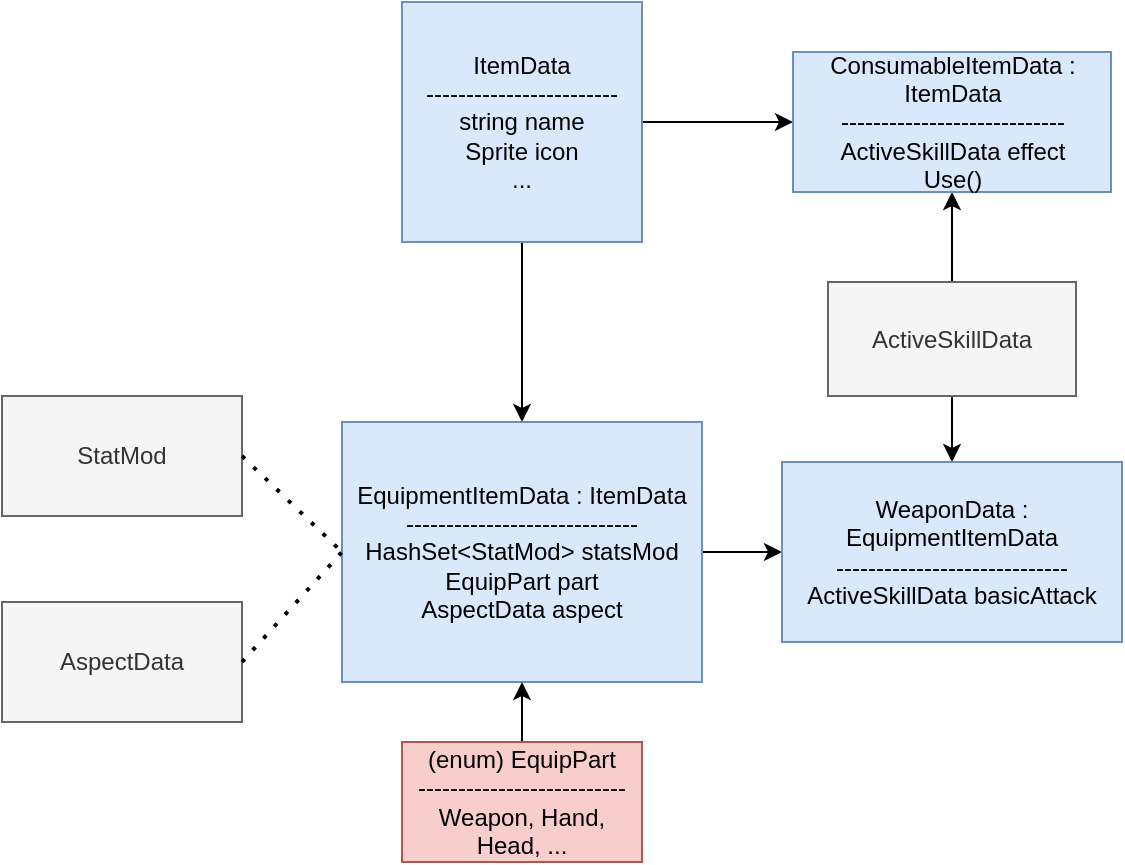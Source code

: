 <mxfile version="26.0.4" pages="7">
  <diagram name="Inventory.Items" id="zJ56cZsjlUKfXEC5Kj2j">
    <mxGraphModel dx="1426" dy="747" grid="1" gridSize="10" guides="1" tooltips="1" connect="1" arrows="1" fold="1" page="1" pageScale="1" pageWidth="827" pageHeight="1169" math="0" shadow="0">
      <root>
        <mxCell id="0" />
        <mxCell id="1" parent="0" />
        <mxCell id="q5YqK84tuoeqvmgV2co4-4" style="edgeStyle=orthogonalEdgeStyle;rounded=0;orthogonalLoop=1;jettySize=auto;html=1;entryX=0.5;entryY=0;entryDx=0;entryDy=0;" edge="1" parent="1" source="B-cx07S0kDvq5DFkw6KN-1" target="kQtvoWM7zfefFjXOnArL-1">
          <mxGeometry relative="1" as="geometry" />
        </mxCell>
        <mxCell id="q5YqK84tuoeqvmgV2co4-8" style="edgeStyle=orthogonalEdgeStyle;rounded=0;orthogonalLoop=1;jettySize=auto;html=1;entryX=0;entryY=0.5;entryDx=0;entryDy=0;" edge="1" parent="1" source="B-cx07S0kDvq5DFkw6KN-1" target="q5YqK84tuoeqvmgV2co4-5">
          <mxGeometry relative="1" as="geometry" />
        </mxCell>
        <mxCell id="B-cx07S0kDvq5DFkw6KN-1" value="ItemData&lt;div&gt;------------------------&lt;/div&gt;&lt;div&gt;string name&lt;/div&gt;&lt;div&gt;Sprite icon&lt;/div&gt;&lt;div&gt;...&lt;/div&gt;" style="whiteSpace=wrap;html=1;aspect=fixed;fillColor=#dae8fc;strokeColor=#6c8ebf;" parent="1" vertex="1">
          <mxGeometry x="360" y="150" width="120" height="120" as="geometry" />
        </mxCell>
        <mxCell id="q5YqK84tuoeqvmgV2co4-6" style="edgeStyle=orthogonalEdgeStyle;rounded=0;orthogonalLoop=1;jettySize=auto;html=1;entryX=0.5;entryY=1;entryDx=0;entryDy=0;" edge="1" parent="1" source="B-cx07S0kDvq5DFkw6KN-7" target="q5YqK84tuoeqvmgV2co4-5">
          <mxGeometry relative="1" as="geometry" />
        </mxCell>
        <mxCell id="q5YqK84tuoeqvmgV2co4-7" style="edgeStyle=orthogonalEdgeStyle;rounded=0;orthogonalLoop=1;jettySize=auto;html=1;entryX=0.5;entryY=0;entryDx=0;entryDy=0;" edge="1" parent="1" source="B-cx07S0kDvq5DFkw6KN-7" target="kQtvoWM7zfefFjXOnArL-2">
          <mxGeometry relative="1" as="geometry" />
        </mxCell>
        <mxCell id="B-cx07S0kDvq5DFkw6KN-7" value="ActiveSkillData" style="rounded=0;whiteSpace=wrap;html=1;fillColor=#f5f5f5;strokeColor=#666666;fontColor=#333333;" parent="1" vertex="1">
          <mxGeometry x="573" y="290" width="124" height="57" as="geometry" />
        </mxCell>
        <mxCell id="yd0dgCso6gJ8eS-wFUj3-34" style="edgeStyle=orthogonalEdgeStyle;rounded=0;orthogonalLoop=1;jettySize=auto;html=1;exitX=0.5;exitY=1;exitDx=0;exitDy=0;" parent="1" source="B-cx07S0kDvq5DFkw6KN-1" target="B-cx07S0kDvq5DFkw6KN-1" edge="1">
          <mxGeometry relative="1" as="geometry" />
        </mxCell>
        <mxCell id="q5YqK84tuoeqvmgV2co4-3" style="edgeStyle=orthogonalEdgeStyle;rounded=0;orthogonalLoop=1;jettySize=auto;html=1;entryX=0;entryY=0.5;entryDx=0;entryDy=0;" edge="1" parent="1" source="kQtvoWM7zfefFjXOnArL-1" target="kQtvoWM7zfefFjXOnArL-2">
          <mxGeometry relative="1" as="geometry" />
        </mxCell>
        <mxCell id="kQtvoWM7zfefFjXOnArL-1" value="EquipmentItemData : ItemData&lt;div&gt;-----------------------------&lt;/div&gt;&lt;div&gt;HashSet&amp;lt;StatMod&amp;gt; statsMod&lt;/div&gt;&lt;div&gt;EquipPart part&lt;/div&gt;&lt;div&gt;AspectData aspect&lt;/div&gt;" style="rounded=0;whiteSpace=wrap;html=1;fillColor=#dae8fc;strokeColor=#6c8ebf;" vertex="1" parent="1">
          <mxGeometry x="330" y="360" width="180" height="130" as="geometry" />
        </mxCell>
        <mxCell id="kQtvoWM7zfefFjXOnArL-2" value="WeaponData : EquipmentItemData&lt;div&gt;-----------------------------&lt;/div&gt;&lt;div&gt;ActiveSkillData basicAttack&lt;/div&gt;" style="rounded=0;whiteSpace=wrap;html=1;fillColor=#dae8fc;strokeColor=#6c8ebf;" vertex="1" parent="1">
          <mxGeometry x="550" y="380" width="170" height="90" as="geometry" />
        </mxCell>
        <mxCell id="q5YqK84tuoeqvmgV2co4-2" style="edgeStyle=orthogonalEdgeStyle;rounded=0;orthogonalLoop=1;jettySize=auto;html=1;entryX=0.5;entryY=1;entryDx=0;entryDy=0;" edge="1" parent="1" source="q5YqK84tuoeqvmgV2co4-1" target="kQtvoWM7zfefFjXOnArL-1">
          <mxGeometry relative="1" as="geometry" />
        </mxCell>
        <mxCell id="q5YqK84tuoeqvmgV2co4-1" value="(enum) EquipPart&lt;div&gt;--------------------------&lt;/div&gt;&lt;div&gt;Weapon, Hand, Head, ...&lt;/div&gt;" style="rounded=0;whiteSpace=wrap;html=1;fillColor=#f8cecc;strokeColor=#b85450;" vertex="1" parent="1">
          <mxGeometry x="360" y="520" width="120" height="60" as="geometry" />
        </mxCell>
        <mxCell id="q5YqK84tuoeqvmgV2co4-5" value="ConsumableItemData : ItemData&lt;div&gt;----------------------------&lt;/div&gt;&lt;div&gt;ActiveSkillData effect&lt;/div&gt;&lt;div&gt;Use()&lt;/div&gt;" style="rounded=0;whiteSpace=wrap;html=1;fillColor=#dae8fc;strokeColor=#6c8ebf;" vertex="1" parent="1">
          <mxGeometry x="555.5" y="175" width="159" height="70" as="geometry" />
        </mxCell>
        <mxCell id="gaqAfbRVIiFNulyaw0dq-1" value="AspectData" style="rounded=0;whiteSpace=wrap;html=1;fillColor=#f5f5f5;fontColor=#333333;strokeColor=#666666;" vertex="1" parent="1">
          <mxGeometry x="160" y="450" width="120" height="60" as="geometry" />
        </mxCell>
        <mxCell id="gaqAfbRVIiFNulyaw0dq-2" value="" style="endArrow=none;dashed=1;html=1;dashPattern=1 3;strokeWidth=2;rounded=0;exitX=1;exitY=0.5;exitDx=0;exitDy=0;entryX=0;entryY=0.5;entryDx=0;entryDy=0;" edge="1" parent="1" source="gaqAfbRVIiFNulyaw0dq-1" target="kQtvoWM7zfefFjXOnArL-1">
          <mxGeometry width="50" height="50" relative="1" as="geometry">
            <mxPoint x="390" y="410" as="sourcePoint" />
            <mxPoint x="440" y="360" as="targetPoint" />
          </mxGeometry>
        </mxCell>
        <mxCell id="ee60b4--FxmP-fiO7vXB-1" value="StatMod" style="rounded=0;whiteSpace=wrap;html=1;fillColor=#f5f5f5;fontColor=#333333;strokeColor=#666666;" vertex="1" parent="1">
          <mxGeometry x="160" y="347" width="120" height="60" as="geometry" />
        </mxCell>
        <mxCell id="ee60b4--FxmP-fiO7vXB-2" value="" style="endArrow=none;dashed=1;html=1;dashPattern=1 3;strokeWidth=2;rounded=0;exitX=1;exitY=0.5;exitDx=0;exitDy=0;entryX=0;entryY=0.5;entryDx=0;entryDy=0;" edge="1" parent="1" source="ee60b4--FxmP-fiO7vXB-1" target="kQtvoWM7zfefFjXOnArL-1">
          <mxGeometry width="50" height="50" relative="1" as="geometry">
            <mxPoint x="390" y="410" as="sourcePoint" />
            <mxPoint x="440" y="360" as="targetPoint" />
          </mxGeometry>
        </mxCell>
      </root>
    </mxGraphModel>
  </diagram>
  <diagram id="TNk_10YnVx5hNWSurFg9" name="Skills">
    <mxGraphModel dx="1426" dy="747" grid="1" gridSize="10" guides="1" tooltips="1" connect="1" arrows="1" fold="1" page="1" pageScale="1" pageWidth="827" pageHeight="1169" math="0" shadow="0">
      <root>
        <mxCell id="0" />
        <mxCell id="1" parent="0" />
        <mxCell id="Wf8DVwAlP3yFji26G4Bx-1" style="edgeStyle=orthogonalEdgeStyle;rounded=0;orthogonalLoop=1;jettySize=auto;html=1;entryX=0.5;entryY=0;entryDx=0;entryDy=0;" parent="1" source="Wf8DVwAlP3yFji26G4Bx-2" target="Wf8DVwAlP3yFji26G4Bx-3" edge="1">
          <mxGeometry relative="1" as="geometry" />
        </mxCell>
        <mxCell id="Wf8DVwAlP3yFji26G4Bx-2" value="Effect" style="rounded=0;whiteSpace=wrap;html=1;fillColor=#f5f5f5;strokeColor=#666666;fontColor=#333333;" parent="1" vertex="1">
          <mxGeometry x="372.5" y="210" width="190" height="100" as="geometry" />
        </mxCell>
        <mxCell id="yx6KW6I-NMD2hmU6Xooc-2" style="edgeStyle=orthogonalEdgeStyle;rounded=0;orthogonalLoop=1;jettySize=auto;html=1;entryX=0.5;entryY=0;entryDx=0;entryDy=0;" edge="1" parent="1" source="Wf8DVwAlP3yFji26G4Bx-3" target="yx6KW6I-NMD2hmU6Xooc-1">
          <mxGeometry relative="1" as="geometry" />
        </mxCell>
        <mxCell id="Wf8DVwAlP3yFji26G4Bx-3" value="ActiveSkillData : SkillData&lt;div&gt;-----------------------&lt;/div&gt;&lt;div&gt;...&lt;/div&gt;&lt;div&gt;ResourceCost[] cost&lt;/div&gt;&lt;div&gt;Effect effect&lt;/div&gt;&lt;div&gt;Target target&lt;/div&gt;" style="rounded=0;whiteSpace=wrap;html=1;fillColor=#dae8fc;strokeColor=#6c8ebf;flipV=1;flipH=1;" parent="1" vertex="1">
          <mxGeometry x="390" y="380" width="155" height="90" as="geometry" />
        </mxCell>
        <mxCell id="Wf8DVwAlP3yFji26G4Bx-4" style="edgeStyle=orthogonalEdgeStyle;rounded=0;orthogonalLoop=1;jettySize=auto;html=1;entryX=0;entryY=0.5;entryDx=0;entryDy=0;" parent="1" source="Wf8DVwAlP3yFji26G4Bx-5" target="Wf8DVwAlP3yFji26G4Bx-3" edge="1">
          <mxGeometry relative="1" as="geometry" />
        </mxCell>
        <mxCell id="Wf8DVwAlP3yFji26G4Bx-5" value="ResourceCost&lt;div&gt;-----------------------&lt;/div&gt;&lt;div&gt;StatKeys resource&lt;/div&gt;&lt;div&gt;float cost&lt;/div&gt;" style="rounded=0;whiteSpace=wrap;html=1;fillColor=#dae8fc;strokeColor=#6c8ebf;flipV=1;flipH=1;" parent="1" vertex="1">
          <mxGeometry x="210" y="380" width="150" height="90" as="geometry" />
        </mxCell>
        <mxCell id="Wf8DVwAlP3yFji26G4Bx-6" style="edgeStyle=orthogonalEdgeStyle;rounded=0;orthogonalLoop=1;jettySize=auto;html=1;entryX=0;entryY=0.5;entryDx=0;entryDy=0;" parent="1" source="Wf8DVwAlP3yFji26G4Bx-7" target="Wf8DVwAlP3yFji26G4Bx-5" edge="1">
          <mxGeometry relative="1" as="geometry" />
        </mxCell>
        <mxCell id="Wf8DVwAlP3yFji26G4Bx-7" value="(enum) StatKeys&lt;div&gt;------------------------&lt;/div&gt;&lt;div&gt;HP, MP, STA, Moral, ...&lt;/div&gt;" style="rounded=0;whiteSpace=wrap;html=1;fillColor=#f8cecc;strokeColor=#b85450;flipV=1;flipH=1;" parent="1" vertex="1">
          <mxGeometry x="60" y="395" width="120" height="60" as="geometry" />
        </mxCell>
        <mxCell id="Wf8DVwAlP3yFji26G4Bx-8" style="edgeStyle=orthogonalEdgeStyle;rounded=0;orthogonalLoop=1;jettySize=auto;html=1;entryX=1;entryY=0.5;entryDx=0;entryDy=0;" parent="1" source="Wf8DVwAlP3yFji26G4Bx-9" target="Wf8DVwAlP3yFji26G4Bx-3" edge="1">
          <mxGeometry relative="1" as="geometry" />
        </mxCell>
        <mxCell id="Wf8DVwAlP3yFji26G4Bx-9" value="(enum) Target&lt;div&gt;-----------------------&lt;/div&gt;&lt;div&gt;User, Ally, Enemy, Allies, Enemies&lt;/div&gt;" style="rounded=0;whiteSpace=wrap;html=1;fillColor=#f8cecc;strokeColor=#b85450;flipV=1;flipH=1;" parent="1" vertex="1">
          <mxGeometry x="570" y="390" width="125" height="70" as="geometry" />
        </mxCell>
        <mxCell id="yx6KW6I-NMD2hmU6Xooc-1" value="Skill&lt;div&gt;-----------&lt;/div&gt;&lt;div&gt;SkillData data&lt;/div&gt;&lt;div&gt;int level&lt;/div&gt;&lt;div&gt;float skillPoints&lt;/div&gt;" style="rounded=0;whiteSpace=wrap;html=1;fillColor=#dae8fc;strokeColor=#6c8ebf;flipV=1;flipH=1;" vertex="1" parent="1">
          <mxGeometry x="382.5" y="500" width="170" height="80" as="geometry" />
        </mxCell>
      </root>
    </mxGraphModel>
  </diagram>
  <diagram id="sbXAOsWWgoKpKwuG4oxe" name="Ailments">
    <mxGraphModel dx="1426" dy="747" grid="1" gridSize="10" guides="1" tooltips="1" connect="1" arrows="1" fold="1" page="1" pageScale="1" pageWidth="827" pageHeight="1169" math="0" shadow="0">
      <root>
        <mxCell id="0" />
        <mxCell id="1" parent="0" />
        <mxCell id="8odzQ_PygJ5vs22h7d5n-1" style="edgeStyle=orthogonalEdgeStyle;rounded=0;orthogonalLoop=1;jettySize=auto;html=1;entryX=1;entryY=0.5;entryDx=0;entryDy=0;" parent="1" source="8odzQ_PygJ5vs22h7d5n-3" target="8odzQ_PygJ5vs22h7d5n-7" edge="1">
          <mxGeometry relative="1" as="geometry" />
        </mxCell>
        <mxCell id="8odzQ_PygJ5vs22h7d5n-2" style="edgeStyle=orthogonalEdgeStyle;rounded=0;orthogonalLoop=1;jettySize=auto;html=1;exitX=1;exitY=0.5;exitDx=0;exitDy=0;entryX=0;entryY=0.5;entryDx=0;entryDy=0;" parent="1" source="8odzQ_PygJ5vs22h7d5n-3" target="8odzQ_PygJ5vs22h7d5n-8" edge="1">
          <mxGeometry relative="1" as="geometry" />
        </mxCell>
        <mxCell id="8odzQ_PygJ5vs22h7d5n-3" value="AilmentData&lt;div&gt;------------------&lt;/div&gt;&lt;div&gt;Interval duration&lt;/div&gt;&lt;div&gt;Interval applyInterval&lt;/div&gt;&lt;div&gt;AilmentData[] secondaryAilments&lt;/div&gt;&lt;div&gt;Apply()&lt;/div&gt;" style="rounded=0;whiteSpace=wrap;html=1;fillColor=#fff2cc;strokeColor=#d6b656;" parent="1" vertex="1">
          <mxGeometry x="351.5" y="470" width="198.5" height="140" as="geometry" />
        </mxCell>
        <mxCell id="8odzQ_PygJ5vs22h7d5n-4" style="edgeStyle=orthogonalEdgeStyle;rounded=0;orthogonalLoop=1;jettySize=auto;html=1;entryX=0.5;entryY=0;entryDx=0;entryDy=0;" parent="1" source="8odzQ_PygJ5vs22h7d5n-5" target="8odzQ_PygJ5vs22h7d5n-6" edge="1">
          <mxGeometry relative="1" as="geometry" />
        </mxCell>
        <mxCell id="8odzQ_PygJ5vs22h7d5n-5" value="(enum) IntervalType&lt;div&gt;---------------------------&lt;/div&gt;&lt;div&gt;OnAdded, OnTick, OnHit, OnBeHitted, ...&lt;/div&gt;" style="rounded=0;whiteSpace=wrap;html=1;fillColor=#f8cecc;strokeColor=#b85450;" parent="1" vertex="1">
          <mxGeometry x="370.75" y="250" width="160" height="110" as="geometry" />
        </mxCell>
        <mxCell id="4LGl0bNggozkCDFANTX0-10" style="edgeStyle=orthogonalEdgeStyle;rounded=0;orthogonalLoop=1;jettySize=auto;html=1;exitX=0.5;exitY=1;exitDx=0;exitDy=0;entryX=0.5;entryY=0;entryDx=0;entryDy=0;" parent="1" source="8odzQ_PygJ5vs22h7d5n-6" target="8odzQ_PygJ5vs22h7d5n-3" edge="1">
          <mxGeometry relative="1" as="geometry" />
        </mxCell>
        <mxCell id="8odzQ_PygJ5vs22h7d5n-6" value="Interval&lt;div&gt;------------------------&lt;/div&gt;&lt;div&gt;IntervalType type&lt;/div&gt;&lt;div&gt;int stackNumber&lt;/div&gt;" style="rounded=0;whiteSpace=wrap;html=1;fillColor=#dae8fc;strokeColor=#6c8ebf;" parent="1" vertex="1">
          <mxGeometry x="390.75" y="380" width="120" height="70" as="geometry" />
        </mxCell>
        <mxCell id="8odzQ_PygJ5vs22h7d5n-7" value="DamageAilmentData : AilmentData&lt;div&gt;---------------------------------&lt;/div&gt;&lt;div&gt;DamageComposition damage&lt;/div&gt;" style="rounded=0;whiteSpace=wrap;html=1;fillColor=#dae8fc;strokeColor=#6c8ebf;" parent="1" vertex="1">
          <mxGeometry x="120" y="470" width="180" height="140" as="geometry" />
        </mxCell>
        <mxCell id="8odzQ_PygJ5vs22h7d5n-8" value="AilmentModData : AilmentData&lt;div&gt;----------------------------&lt;/div&gt;&lt;div&gt;StatKey stat&lt;/div&gt;&lt;div&gt;int fixedMod&lt;/div&gt;&lt;div&gt;float percentMod&lt;/div&gt;" style="rounded=0;whiteSpace=wrap;html=1;fillColor=#dae8fc;strokeColor=#6c8ebf;" parent="1" vertex="1">
          <mxGeometry x="600" y="475" width="186" height="130" as="geometry" />
        </mxCell>
        <mxCell id="4LGl0bNggozkCDFANTX0-2" value="DamageComposition&lt;div&gt;-----------------------------&lt;/div&gt;&lt;div&gt;Damage[] damages&lt;/div&gt;" style="rounded=0;whiteSpace=wrap;html=1;fillColor=#f5f5f5;strokeColor=#666666;fontColor=#333333;" parent="1" vertex="1">
          <mxGeometry x="50" y="290" width="170" height="90" as="geometry" />
        </mxCell>
        <mxCell id="4LGl0bNggozkCDFANTX0-8" value="" style="endArrow=none;dashed=1;html=1;dashPattern=1 3;strokeWidth=2;rounded=0;entryX=0.5;entryY=0;entryDx=0;entryDy=0;exitX=0.5;exitY=1;exitDx=0;exitDy=0;" parent="1" source="4LGl0bNggozkCDFANTX0-2" target="8odzQ_PygJ5vs22h7d5n-7" edge="1">
          <mxGeometry width="50" height="50" relative="1" as="geometry">
            <mxPoint x="150" y="440" as="sourcePoint" />
            <mxPoint x="200" y="390" as="targetPoint" />
          </mxGeometry>
        </mxCell>
      </root>
    </mxGraphModel>
  </diagram>
  <diagram id="ROD-o9Huc6OZ8EB4DyAJ" name="Damage">
    <mxGraphModel dx="1426" dy="747" grid="1" gridSize="10" guides="1" tooltips="1" connect="1" arrows="1" fold="1" page="1" pageScale="1" pageWidth="827" pageHeight="1169" math="0" shadow="0">
      <root>
        <mxCell id="0" />
        <mxCell id="1" parent="0" />
        <mxCell id="KxxV36mmDW4QpxsYZrvP-1" style="edgeStyle=orthogonalEdgeStyle;rounded=0;orthogonalLoop=1;jettySize=auto;html=1;entryX=0.5;entryY=0;entryDx=0;entryDy=0;" edge="1" parent="1" source="KxxV36mmDW4QpxsYZrvP-2" target="KxxV36mmDW4QpxsYZrvP-4">
          <mxGeometry relative="1" as="geometry" />
        </mxCell>
        <mxCell id="KxxV36mmDW4QpxsYZrvP-2" value="(enum) Afinity&lt;div&gt;----------------------&lt;/div&gt;&lt;div&gt;Slash, Piercing, Fire, Ice, ..&lt;/div&gt;" style="rounded=0;whiteSpace=wrap;html=1;fillColor=#f8cecc;strokeColor=#b85450;" vertex="1" parent="1">
          <mxGeometry x="219" y="250" width="170" height="70" as="geometry" />
        </mxCell>
        <mxCell id="KxxV36mmDW4QpxsYZrvP-3" style="edgeStyle=orthogonalEdgeStyle;rounded=0;orthogonalLoop=1;jettySize=auto;html=1;entryX=0;entryY=0.5;entryDx=0;entryDy=0;" edge="1" parent="1" source="KxxV36mmDW4QpxsYZrvP-4" target="KxxV36mmDW4QpxsYZrvP-5">
          <mxGeometry relative="1" as="geometry" />
        </mxCell>
        <mxCell id="KxxV36mmDW4QpxsYZrvP-4" value="Damage&lt;div&gt;-------------&lt;/div&gt;&lt;div&gt;string formula&lt;/div&gt;&lt;div&gt;Afinity afinity&lt;/div&gt;" style="rounded=0;whiteSpace=wrap;html=1;fillColor=#dae8fc;strokeColor=#6c8ebf;" vertex="1" parent="1">
          <mxGeometry x="239" y="370" width="130" height="70" as="geometry" />
        </mxCell>
        <mxCell id="KxxV36mmDW4QpxsYZrvP-5" value="DamageComposition&lt;div&gt;-----------------------------&lt;/div&gt;&lt;div&gt;Damage[] damages&lt;/div&gt;" style="rounded=0;whiteSpace=wrap;html=1;fillColor=#dae8fc;strokeColor=#6c8ebf;" vertex="1" parent="1">
          <mxGeometry x="439" y="360" width="170" height="90" as="geometry" />
        </mxCell>
      </root>
    </mxGraphModel>
  </diagram>
  <diagram id="12AnwMtG2m8FqCaM7yet" name="Effects">
    <mxGraphModel dx="1426" dy="747" grid="1" gridSize="10" guides="1" tooltips="1" connect="1" arrows="1" fold="1" page="1" pageScale="1" pageWidth="827" pageHeight="1169" math="0" shadow="0">
      <root>
        <mxCell id="0" />
        <mxCell id="1" parent="0" />
        <mxCell id="j0LwYLR-pkxfriPqersN-1" value="Effect&lt;div&gt;--------------------&lt;/div&gt;&lt;div&gt;DamageComposition damages&lt;/div&gt;&lt;div&gt;AilmentEffect[] ailments&lt;/div&gt;" style="rounded=0;whiteSpace=wrap;html=1;fillColor=#dae8fc;strokeColor=#6c8ebf;" parent="1" vertex="1">
          <mxGeometry x="370" y="440" width="190" height="100" as="geometry" />
        </mxCell>
        <mxCell id="j0LwYLR-pkxfriPqersN-2" style="edgeStyle=orthogonalEdgeStyle;rounded=0;orthogonalLoop=1;jettySize=auto;html=1;entryX=0.5;entryY=0;entryDx=0;entryDy=0;" parent="1" source="j0LwYLR-pkxfriPqersN-3" target="j0LwYLR-pkxfriPqersN-1" edge="1">
          <mxGeometry relative="1" as="geometry" />
        </mxCell>
        <mxCell id="j0LwYLR-pkxfriPqersN-3" value="AilmentEffect&lt;div&gt;------------------------&lt;/div&gt;&lt;div&gt;AilmentData ailment&lt;/div&gt;&lt;div&gt;Target target&lt;/div&gt;&lt;div&gt;float probApply&lt;/div&gt;" style="rounded=0;whiteSpace=wrap;html=1;fillColor=#dae8fc;strokeColor=#6c8ebf;" parent="1" vertex="1">
          <mxGeometry x="406.25" y="300" width="120" height="80" as="geometry" />
        </mxCell>
        <mxCell id="j0LwYLR-pkxfriPqersN-4" value="AilmentData" style="rounded=0;whiteSpace=wrap;html=1;fillColor=#f5f5f5;strokeColor=#666666;fontColor=#333333;" parent="1" vertex="1">
          <mxGeometry x="387.5" y="140" width="157.5" height="120" as="geometry" />
        </mxCell>
        <mxCell id="j0LwYLR-pkxfriPqersN-5" value="DamageComposition" style="rounded=0;whiteSpace=wrap;html=1;fillColor=#f5f5f5;strokeColor=#666666;fontColor=#333333;" parent="1" vertex="1">
          <mxGeometry x="30" y="390" width="170" height="90" as="geometry" />
        </mxCell>
        <mxCell id="j0LwYLR-pkxfriPqersN-6" value="" style="endArrow=none;dashed=1;html=1;dashPattern=1 3;strokeWidth=2;rounded=0;exitX=1;exitY=0.5;exitDx=0;exitDy=0;entryX=0;entryY=0.5;entryDx=0;entryDy=0;" parent="1" source="j0LwYLR-pkxfriPqersN-5" target="j0LwYLR-pkxfriPqersN-1" edge="1">
          <mxGeometry width="50" height="50" relative="1" as="geometry">
            <mxPoint x="810" y="430" as="sourcePoint" />
            <mxPoint x="860" y="380" as="targetPoint" />
          </mxGeometry>
        </mxCell>
        <mxCell id="j0LwYLR-pkxfriPqersN-7" value="" style="endArrow=none;dashed=1;html=1;dashPattern=1 3;strokeWidth=2;rounded=0;entryX=0.5;entryY=1;entryDx=0;entryDy=0;exitX=0.5;exitY=0;exitDx=0;exitDy=0;" parent="1" source="j0LwYLR-pkxfriPqersN-3" target="j0LwYLR-pkxfriPqersN-4" edge="1">
          <mxGeometry width="50" height="50" relative="1" as="geometry">
            <mxPoint x="810" y="430" as="sourcePoint" />
            <mxPoint x="860" y="380" as="targetPoint" />
          </mxGeometry>
        </mxCell>
        <mxCell id="StZuQNiTLgOWqNOT_ZQk-1" value="(enum) Target" style="rounded=0;whiteSpace=wrap;html=1;fillColor=#f5f5f5;strokeColor=#666666;fontColor=#333333;" parent="1" vertex="1">
          <mxGeometry x="630" y="305" width="125" height="70" as="geometry" />
        </mxCell>
        <mxCell id="StZuQNiTLgOWqNOT_ZQk-3" value="" style="endArrow=none;dashed=1;html=1;dashPattern=1 3;strokeWidth=2;rounded=0;entryX=0;entryY=0.5;entryDx=0;entryDy=0;exitX=1;exitY=0.5;exitDx=0;exitDy=0;" parent="1" source="j0LwYLR-pkxfriPqersN-3" target="StZuQNiTLgOWqNOT_ZQk-1" edge="1">
          <mxGeometry width="50" height="50" relative="1" as="geometry">
            <mxPoint x="390" y="410" as="sourcePoint" />
            <mxPoint x="440" y="360" as="targetPoint" />
          </mxGeometry>
        </mxCell>
      </root>
    </mxGraphModel>
  </diagram>
  <diagram id="z9flZPNSAiyLvm5LGovu" name="Aspect">
    <mxGraphModel dx="1426" dy="747" grid="1" gridSize="10" guides="1" tooltips="1" connect="1" arrows="1" fold="1" page="1" pageScale="1" pageWidth="827" pageHeight="1169" math="0" shadow="0">
      <root>
        <mxCell id="0" />
        <mxCell id="1" parent="0" />
        <mxCell id="y4sMdZCfj4IZgOAkMDaV-1" value="AspectData&lt;div&gt;------------------&lt;/div&gt;&lt;div&gt;Mesh mesh&lt;/div&gt;&lt;div&gt;Material[] materials&lt;/div&gt;" style="rounded=0;whiteSpace=wrap;html=1;fillColor=#dae8fc;strokeColor=#6c8ebf;" vertex="1" parent="1">
          <mxGeometry x="380" y="270" width="130" height="70" as="geometry" />
        </mxCell>
      </root>
    </mxGraphModel>
  </diagram>
  <diagram id="0yna7ZY00kxJdFPPVNox" name="Stats">
    <mxGraphModel dx="1426" dy="747" grid="1" gridSize="10" guides="1" tooltips="1" connect="1" arrows="1" fold="1" page="1" pageScale="1" pageWidth="827" pageHeight="1169" math="0" shadow="0">
      <root>
        <mxCell id="0" />
        <mxCell id="1" parent="0" />
        <mxCell id="z0OwMS3EfieOte71N1jn-1" value="StatMod&lt;div&gt;------------------&lt;/div&gt;&lt;div&gt;StatKeys stat&lt;/div&gt;&lt;div&gt;string formula&lt;/div&gt;" style="rounded=0;whiteSpace=wrap;html=1;fillColor=#dae8fc;strokeColor=#6c8ebf;" vertex="1" parent="1">
          <mxGeometry x="350" y="360" width="120" height="60" as="geometry" />
        </mxCell>
        <mxCell id="z0OwMS3EfieOte71N1jn-3" style="edgeStyle=orthogonalEdgeStyle;rounded=0;orthogonalLoop=1;jettySize=auto;html=1;entryX=0.5;entryY=0;entryDx=0;entryDy=0;" edge="1" parent="1" source="z0OwMS3EfieOte71N1jn-2" target="z0OwMS3EfieOte71N1jn-1">
          <mxGeometry relative="1" as="geometry" />
        </mxCell>
        <mxCell id="z0OwMS3EfieOte71N1jn-2" value="(enum) StatKeys&lt;div&gt;------------------&lt;/div&gt;&lt;div&gt;HP, MP, Strength, Attack, ...&lt;/div&gt;" style="rounded=0;whiteSpace=wrap;html=1;fillColor=#f8cecc;strokeColor=#b85450;" vertex="1" parent="1">
          <mxGeometry x="350" y="270" width="120" height="60" as="geometry" />
        </mxCell>
      </root>
    </mxGraphModel>
  </diagram>
</mxfile>
